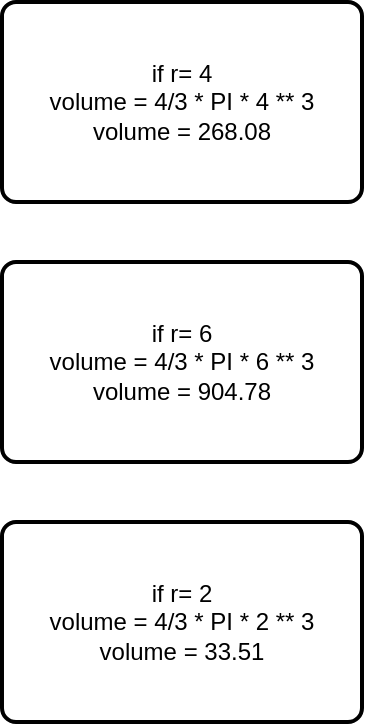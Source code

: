 <mxfile>
    <diagram id="qXKc6VL1r4Lwe5yJBGjC" name="Page-1">
        <mxGraphModel dx="1188" dy="1122" grid="1" gridSize="10" guides="1" tooltips="1" connect="1" arrows="1" fold="1" page="1" pageScale="1" pageWidth="827" pageHeight="1169" math="0" shadow="0">
            <root>
                <mxCell id="0"/>
                <mxCell id="1" parent="0"/>
                <mxCell id="2" value="if r= 4&lt;br&gt;volume = 4/3 * PI * 4 ** 3&lt;br&gt;volume = 268.08" style="rounded=1;whiteSpace=wrap;html=1;absoluteArcSize=1;arcSize=14;strokeWidth=2;" vertex="1" parent="1">
                    <mxGeometry x="324" y="230" width="180" height="100" as="geometry"/>
                </mxCell>
                <mxCell id="3" value="if r= 6&lt;br&gt;volume = 4/3 * PI * 6 ** 3&lt;br&gt;volume = 904.78" style="rounded=1;whiteSpace=wrap;html=1;absoluteArcSize=1;arcSize=14;strokeWidth=2;" vertex="1" parent="1">
                    <mxGeometry x="324" y="360" width="180" height="100" as="geometry"/>
                </mxCell>
                <mxCell id="4" value="if r= 2&lt;br&gt;volume = 4/3 * PI * 2 ** 3&lt;br&gt;volume = 33.51" style="rounded=1;whiteSpace=wrap;html=1;absoluteArcSize=1;arcSize=14;strokeWidth=2;" vertex="1" parent="1">
                    <mxGeometry x="324" y="490" width="180" height="100" as="geometry"/>
                </mxCell>
            </root>
        </mxGraphModel>
    </diagram>
</mxfile>